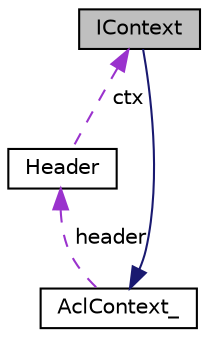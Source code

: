 digraph "IContext"
{
 // LATEX_PDF_SIZE
  edge [fontname="Helvetica",fontsize="10",labelfontname="Helvetica",labelfontsize="10"];
  node [fontname="Helvetica",fontsize="10",shape=record];
  Node1 [label="IContext",height=0.2,width=0.4,color="black", fillcolor="grey75", style="filled", fontcolor="black",tooltip="Context interface."];
  Node2 -> Node1 [dir="back",color="midnightblue",fontsize="10",style="solid",fontname="Helvetica"];
  Node2 [label="AclContext_",height=0.2,width=0.4,color="black", fillcolor="white", style="filled",URL="$struct_acl_context__.xhtml",tooltip=" "];
  Node3 -> Node2 [dir="back",color="darkorchid3",fontsize="10",style="dashed",label=" header" ,fontname="Helvetica"];
  Node3 [label="Header",height=0.2,width=0.4,color="black", fillcolor="white", style="filled",URL="$structarm__compute_1_1detail_1_1_header.xhtml",tooltip=" "];
  Node1 -> Node3 [dir="back",color="darkorchid3",fontsize="10",style="dashed",label=" ctx" ,fontname="Helvetica"];
}

